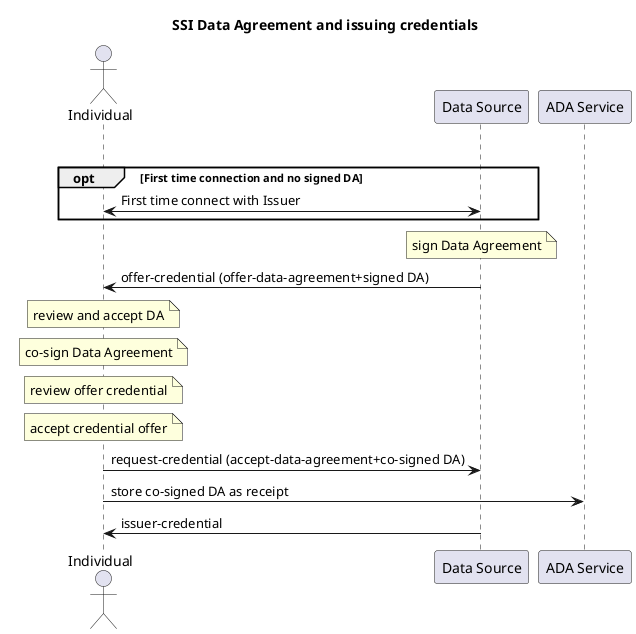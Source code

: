 @startuml

title SSI Data Agreement and issuing credentials

actor Individual
participant "Data Source"
participant "ADA Service"


opt Create credential and co-sign DA
opt First time connection and no signed DA
    Individual <-> "Data Source": First time connect with Issuer
end

note over "Data Source": sign Data Agreement
Individual <- "Data Source": offer-credential (offer-data-agreement+signed DA)

note over Individual: review and accept DA
note over Individual: co-sign Data Agreement
note over Individual: review offer credential
note over Individual: accept credential offer
Individual -> "Data Source": request-credential (accept-data-agreement+co-signed DA)
Individual -> "ADA Service": store co-signed DA as receipt
Individual <- "Data Source": issuer-credential

@enduml
